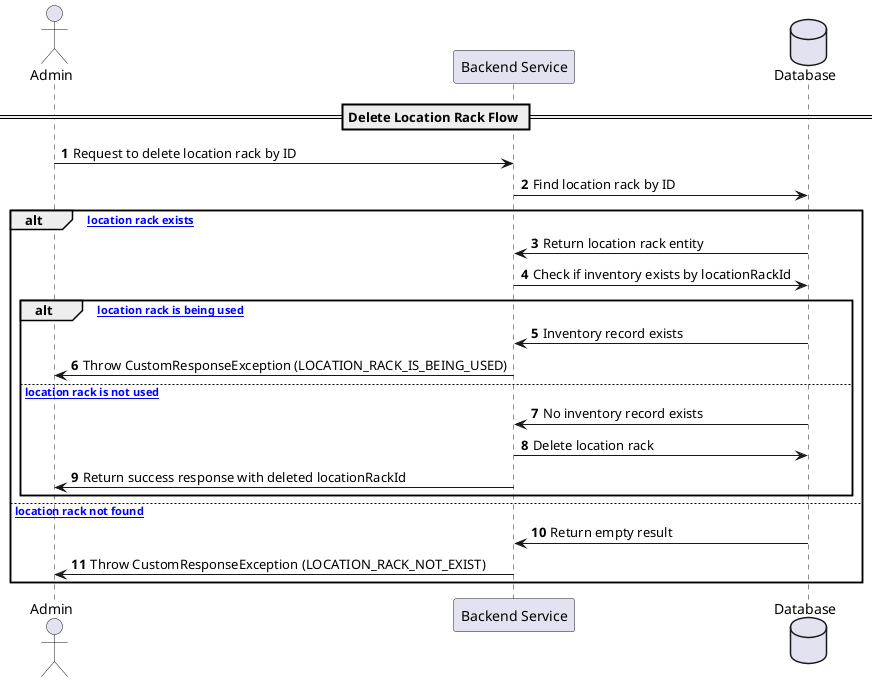 @startuml
autonumber

actor Admin as "Admin"
participant Backend as "Backend Service"
database DB as "Database"

== Delete Location Rack Flow ==
Admin -> Backend: Request to delete location rack by ID
Backend -> DB: Find location rack by ID
alt ["location rack exists"]
    DB -> Backend: Return location rack entity
    Backend -> DB: Check if inventory exists by locationRackId
    alt ["location rack is being used"]
        DB -> Backend: Inventory record exists
        Backend -> Admin: Throw CustomResponseException (LOCATION_RACK_IS_BEING_USED)
    else ["location rack is not used"]
        DB -> Backend: No inventory record exists
        Backend -> DB: Delete location rack
        Backend -> Admin: Return success response with deleted locationRackId
    end
else ["location rack not found"]
    DB -> Backend: Return empty result
    Backend -> Admin: Throw CustomResponseException (LOCATION_RACK_NOT_EXIST)
end
@enduml
